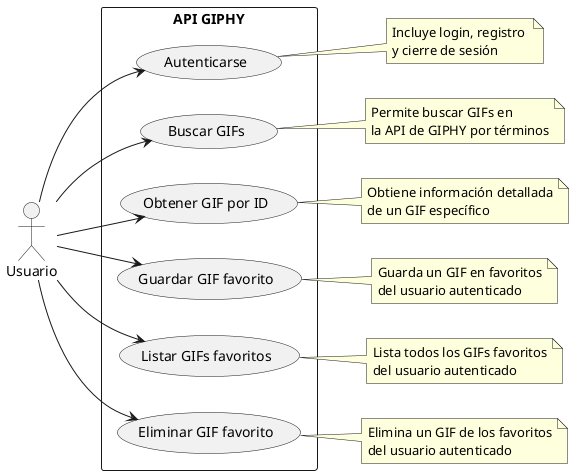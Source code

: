 @startuml
left to right direction
skinparam packageStyle rectangle

actor "Usuario" as user

rectangle "API GIPHY" {
  usecase "Autenticarse" as UC1
  usecase "Buscar GIFs" as UC2
  usecase "Obtener GIF por ID" as UC3
  usecase "Guardar GIF favorito" as UC4
  usecase "Listar GIFs favoritos" as UC5
  usecase "Eliminar GIF favorito" as UC6
}

user --> UC1
user --> UC2
user --> UC3
user --> UC4
user --> UC5
user --> UC6

note right of UC1
  Incluye login, registro 
  y cierre de sesión
end note

note right of UC2
  Permite buscar GIFs en 
  la API de GIPHY por términos
end note

note right of UC3
  Obtiene información detallada
  de un GIF específico
end note

note right of UC4
  Guarda un GIF en favoritos
  del usuario autenticado
end note

note right of UC5
  Lista todos los GIFs favoritos
  del usuario autenticado
end note

note right of UC6
  Elimina un GIF de los favoritos
  del usuario autenticado
end note

@enduml 